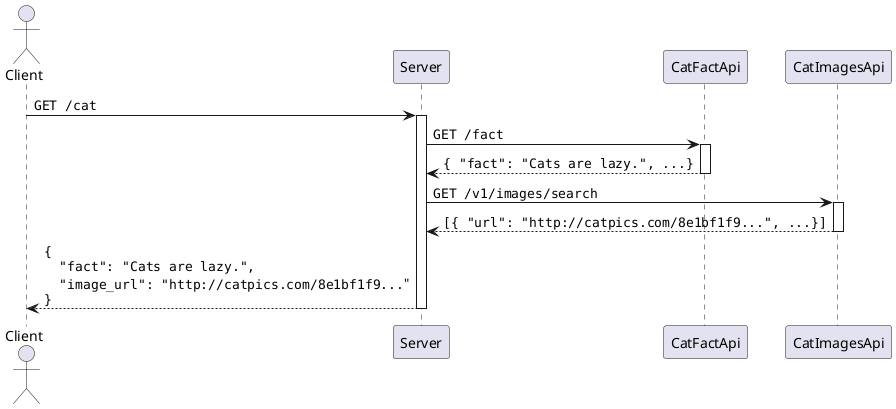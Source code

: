@startuml
actor Client

Client -> Server++: ""GET /cat""
    Server -> CatFactApi++: ""GET /fact""
    return ""{ "fact": "Cats are lazy.", ...}""
    Server -> CatImagesApi++: ""GET /v1/images/search""
    return ""[{ "url": "http://catpics.com/8e1bf1f9...", ...}]""
return ""{""\n""  "fact": "Cats are lazy.",""\n""  "image_url": "http://catpics.com/8e1bf1f9..."""\n""}""

@enduml